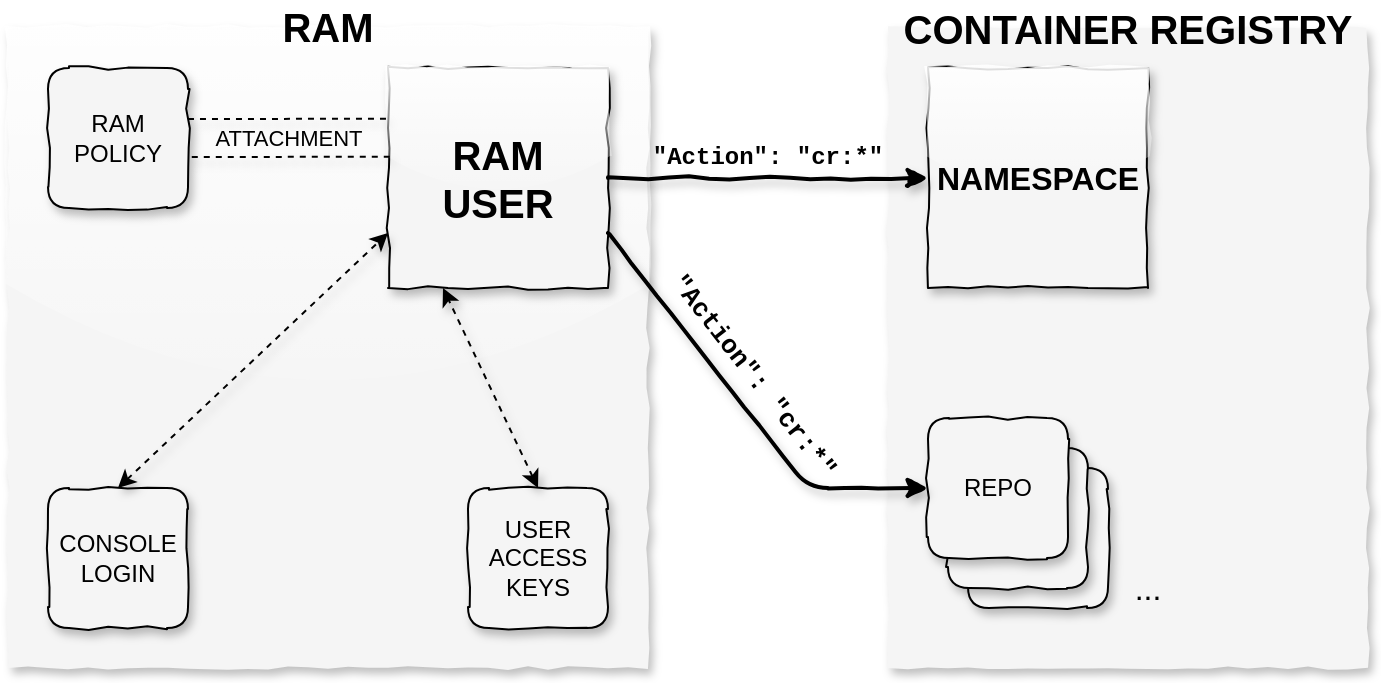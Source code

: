 <mxfile version="12.2.2" type="device" pages="1"><diagram id="MA8jQuAEvWu6x7fPujUG" name="Page-1"><mxGraphModel dx="1092" dy="816" grid="1" gridSize="10" guides="1" tooltips="1" connect="1" arrows="1" fold="1" page="1" pageScale="1" pageWidth="827" pageHeight="1169" math="0" shadow="0"><root><mxCell id="0"/><mxCell id="1" parent="0"/><mxCell id="5BkCFe_gLgML0YXT19-n-17" value="REPO" style="rounded=1;whiteSpace=wrap;html=1;fillColor=#f5f5f5;" vertex="1" parent="1"><mxGeometry x="520" y="260" width="70" height="70" as="geometry"/></mxCell><mxCell id="5BkCFe_gLgML0YXT19-n-3" value="" style="whiteSpace=wrap;html=1;aspect=fixed;strokeColor=none;fillColor=#f5f5f5;comic=1;shadow=1;glass=1;" vertex="1" parent="1"><mxGeometry x="40" y="40" width="320" height="320" as="geometry"/></mxCell><mxCell id="5BkCFe_gLgML0YXT19-n-4" value="" style="whiteSpace=wrap;html=1;strokeColor=none;fillColor=#f5f5f5;comic=1;shadow=1;rounded=0;glass=0;" vertex="1" parent="1"><mxGeometry x="480" y="40" width="240" height="320" as="geometry"/></mxCell><mxCell id="5BkCFe_gLgML0YXT19-n-5" value="RAM&lt;br&gt;POLICY" style="rounded=1;whiteSpace=wrap;html=1;fillColor=#f5f5f5;comic=1;glass=0;shadow=1;" vertex="1" parent="1"><mxGeometry x="60" y="60" width="70" height="70" as="geometry"/></mxCell><mxCell id="5BkCFe_gLgML0YXT19-n-6" value="CONSOLE&lt;br&gt;LOGIN" style="rounded=1;whiteSpace=wrap;html=1;fillColor=#f5f5f5;comic=1;shadow=1;" vertex="1" parent="1"><mxGeometry x="60" y="270" width="70" height="70" as="geometry"/></mxCell><mxCell id="5BkCFe_gLgML0YXT19-n-7" value="RAM&lt;br style=&quot;font-size: 20px;&quot;&gt;USER" style="rounded=0;whiteSpace=wrap;html=1;fillColor=#f5f5f5;glass=1;fontStyle=1;fontSize=20;shadow=1;comic=1;" vertex="1" parent="1"><mxGeometry x="230" y="60" width="110" height="110" as="geometry"/></mxCell><mxCell id="5BkCFe_gLgML0YXT19-n-8" value="USER&lt;br&gt;ACCESS&lt;br&gt;KEYS" style="rounded=1;whiteSpace=wrap;html=1;fillColor=#f5f5f5;comic=1;shadow=1;" vertex="1" parent="1"><mxGeometry x="270" y="270" width="70" height="70" as="geometry"/></mxCell><mxCell id="5BkCFe_gLgML0YXT19-n-11" value="ATTACHMENT" style="shape=link;html=1;shadow=1;dashed=1;labelBackgroundColor=none;strokeWidth=1;entryX=0.008;entryY=0.317;entryDx=0;entryDy=0;exitX=1;exitY=0.5;exitDx=0;exitDy=0;width=19;entryPerimeter=0;" edge="1" parent="1" source="5BkCFe_gLgML0YXT19-n-5" target="5BkCFe_gLgML0YXT19-n-7"><mxGeometry width="50" height="50" relative="1" as="geometry"><mxPoint x="40" y="430" as="sourcePoint"/><mxPoint x="90" y="380" as="targetPoint"/></mxGeometry></mxCell><mxCell id="5BkCFe_gLgML0YXT19-n-12" value="" style="endArrow=classic;startArrow=classic;html=1;shadow=1;dashed=1;labelBackgroundColor=none;strokeWidth=1;fontSize=20;entryX=0;entryY=0.75;entryDx=0;entryDy=0;exitX=0.5;exitY=0;exitDx=0;exitDy=0;" edge="1" parent="1" source="5BkCFe_gLgML0YXT19-n-6" target="5BkCFe_gLgML0YXT19-n-7"><mxGeometry width="50" height="50" relative="1" as="geometry"><mxPoint x="40" y="430" as="sourcePoint"/><mxPoint x="90" y="380" as="targetPoint"/></mxGeometry></mxCell><mxCell id="5BkCFe_gLgML0YXT19-n-13" value="" style="endArrow=classic;startArrow=classic;html=1;shadow=1;dashed=1;labelBackgroundColor=none;strokeWidth=1;fontSize=20;entryX=0.25;entryY=1;entryDx=0;entryDy=0;exitX=0.5;exitY=0;exitDx=0;exitDy=0;" edge="1" parent="1" source="5BkCFe_gLgML0YXT19-n-8" target="5BkCFe_gLgML0YXT19-n-7"><mxGeometry width="50" height="50" relative="1" as="geometry"><mxPoint x="40" y="430" as="sourcePoint"/><mxPoint x="90" y="380" as="targetPoint"/></mxGeometry></mxCell><mxCell id="5BkCFe_gLgML0YXT19-n-14" value="NAMESPACE" style="rounded=0;whiteSpace=wrap;html=1;fillColor=#f5f5f5;glass=1;fontStyle=1;fontSize=16;shadow=1;comic=1;" vertex="1" parent="1"><mxGeometry x="500" y="60" width="110" height="110" as="geometry"/></mxCell><mxCell id="5BkCFe_gLgML0YXT19-n-15" value="REPO" style="rounded=1;whiteSpace=wrap;html=1;fillColor=#f5f5f5;shadow=1;comic=1;" vertex="1" parent="1"><mxGeometry x="520" y="260" width="70" height="70" as="geometry"/></mxCell><mxCell id="5BkCFe_gLgML0YXT19-n-16" value="REPO" style="rounded=1;whiteSpace=wrap;html=1;fillColor=#f5f5f5;shadow=1;comic=1;" vertex="1" parent="1"><mxGeometry x="510" y="250" width="70" height="70" as="geometry"/></mxCell><mxCell id="5BkCFe_gLgML0YXT19-n-18" value="REPO" style="rounded=1;whiteSpace=wrap;html=1;fillColor=#f5f5f5;shadow=1;comic=1;" vertex="1" parent="1"><mxGeometry x="500" y="235" width="70" height="70" as="geometry"/></mxCell><mxCell id="5BkCFe_gLgML0YXT19-n-19" value="..." style="text;html=1;strokeColor=none;fillColor=none;align=center;verticalAlign=middle;whiteSpace=wrap;rounded=0;shadow=1;glass=0;comic=1;fontSize=16;" vertex="1" parent="1"><mxGeometry x="590" y="310" width="40" height="20" as="geometry"/></mxCell><mxCell id="5BkCFe_gLgML0YXT19-n-20" value="" style="endArrow=classic;html=1;shadow=1;labelBackgroundColor=none;strokeWidth=2;fontSize=12;entryX=0;entryY=0.5;entryDx=0;entryDy=0;exitX=1;exitY=0.5;exitDx=0;exitDy=0;fontStyle=1;fontFamily=Courier New;comic=1;" edge="1" parent="1" source="5BkCFe_gLgML0YXT19-n-7" target="5BkCFe_gLgML0YXT19-n-14"><mxGeometry y="15" width="50" height="50" relative="1" as="geometry"><mxPoint x="40" y="430" as="sourcePoint"/><mxPoint x="90" y="380" as="targetPoint"/><mxPoint as="offset"/></mxGeometry></mxCell><mxCell id="5BkCFe_gLgML0YXT19-n-22" value="" style="endArrow=classic;html=1;shadow=1;labelBackgroundColor=none;strokeWidth=2;fontSize=12;entryX=0;entryY=0.5;entryDx=0;entryDy=0;exitX=1;exitY=0.75;exitDx=0;exitDy=0;fontStyle=1;fontFamily=Courier New;comic=1;" edge="1" parent="1" source="5BkCFe_gLgML0YXT19-n-7" target="5BkCFe_gLgML0YXT19-n-18"><mxGeometry y="15" width="50" height="50" relative="1" as="geometry"><mxPoint x="350" y="125" as="sourcePoint"/><mxPoint x="510" y="125" as="targetPoint"/><mxPoint as="offset"/><Array as="points"><mxPoint x="440" y="270"/></Array></mxGeometry></mxCell><mxCell id="5BkCFe_gLgML0YXT19-n-23" value="&quot;Action&quot;: &quot;cr:*&quot;" style="text;html=1;strokeColor=none;fillColor=none;align=center;verticalAlign=middle;whiteSpace=wrap;rounded=0;shadow=1;glass=0;comic=1;fontFamily=Courier New;fontSize=12;fontStyle=1" vertex="1" parent="1"><mxGeometry x="360" y="95" width="120" height="20" as="geometry"/></mxCell><mxCell id="5BkCFe_gLgML0YXT19-n-24" value="&quot;Action&quot;: &quot;cr:*&quot;" style="text;html=1;strokeColor=none;fillColor=none;align=center;verticalAlign=middle;whiteSpace=wrap;rounded=0;shadow=1;glass=0;comic=1;fontFamily=Courier New;fontSize=13;fontStyle=1;rotation=52;" vertex="1" parent="1"><mxGeometry x="348" y="204" width="130" height="20" as="geometry"/></mxCell><mxCell id="5BkCFe_gLgML0YXT19-n-26" value="&lt;font face=&quot;Helvetica&quot; style=&quot;font-size: 20px;&quot;&gt;RAM&lt;/font&gt;" style="text;html=1;strokeColor=none;fillColor=none;align=center;verticalAlign=middle;rounded=0;shadow=1;glass=0;comic=1;fontFamily=Courier New;fontSize=20;fontStyle=1;labelBorderColor=none;labelBackgroundColor=none;whiteSpace=wrap;gradientColor=#ffffff;" vertex="1" parent="1"><mxGeometry x="40" y="30" width="320" height="20" as="geometry"/></mxCell><mxCell id="5BkCFe_gLgML0YXT19-n-27" value="CONTAINER REGISTRY" style="text;strokeColor=none;fillColor=none;align=center;verticalAlign=middle;whiteSpace=wrap;rounded=0;shadow=1;glass=0;comic=1;fontFamily=Helvetica;fontSize=20;fontStyle=1;labelBackgroundColor=none;html=1;" vertex="1" parent="1"><mxGeometry x="480" y="30" width="240" height="20" as="geometry"/></mxCell></root></mxGraphModel></diagram></mxfile>